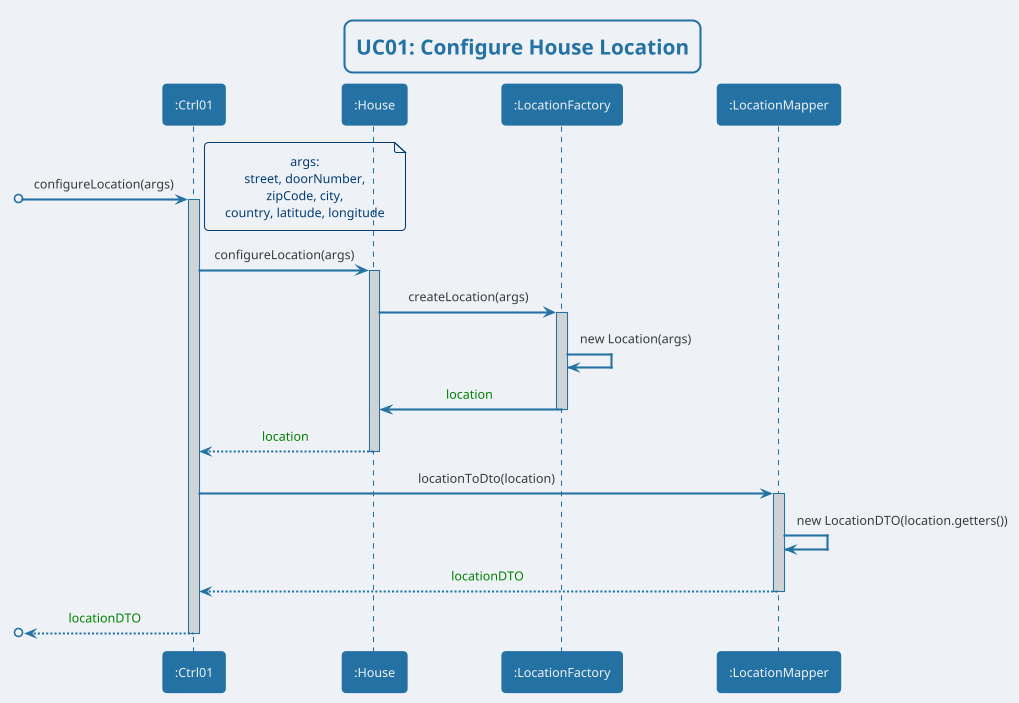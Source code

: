 @startuml
!theme cerulean-outline

skinparam backgroundColor #EEF2F7
skinparam titleBorderRoundCorner 15
skinparam titleBorderThickness 2
skinparam titleBorderColor #2471A3
skinparam titleFontColor #2471A3
skinparam sequenceArrowThickness 2
skinparam defaultTextAlignment center
skinparam sequenceParticipantBorderThickness 2
skinparam sequenceParticipantFontColor #EEF2F7
skinparam sequenceLifeLineBorderColor #2471A3
skinparam sequenceLifeLineBorderThickness 1.5
skinparam sequenceParticipantBackgroundColor #2471A3
skinparam sequenceParticipantBorderColor #2471A3
skinparam ArrowColor #2471A3
skinparam ArrowThickness 2
skinparam sequenceLifeLineBackgroundColor #D0D3D4


title UC01: Configure House Location

[o-> ":Ctrl01" : configureLocation(args)
note left
args:
street, doorNumber,
zipCode, city,
country, latitude, longitude
end note
activate ":Ctrl01"
":Ctrl01" -> ":House" : configureLocation(args)
activate ":House"
":House" -> ":LocationFactory" : createLocation(args)
activate ":LocationFactory"
":LocationFactory" -> ":LocationFactory" : new Location(args)
":LocationFactory" -> ":House" : <font color="green">location </font>
deactivate ":LocationFactory"
":House" --> ":Ctrl01" : <font color="green">location </font>
deactivate ":House"
":Ctrl01" -> ":LocationMapper" : locationToDto(location)
activate ":LocationMapper"
":LocationMapper" -> ":LocationMapper" : new LocationDTO(location.getters())
":LocationMapper" --> ":Ctrl01" : <font color="green">locationDTO </font>
deactivate ":LocationMapper"
[o<-- ":Ctrl01": <font color="green">locationDTO </font>
deactivate ":Ctrl01"

@enduml